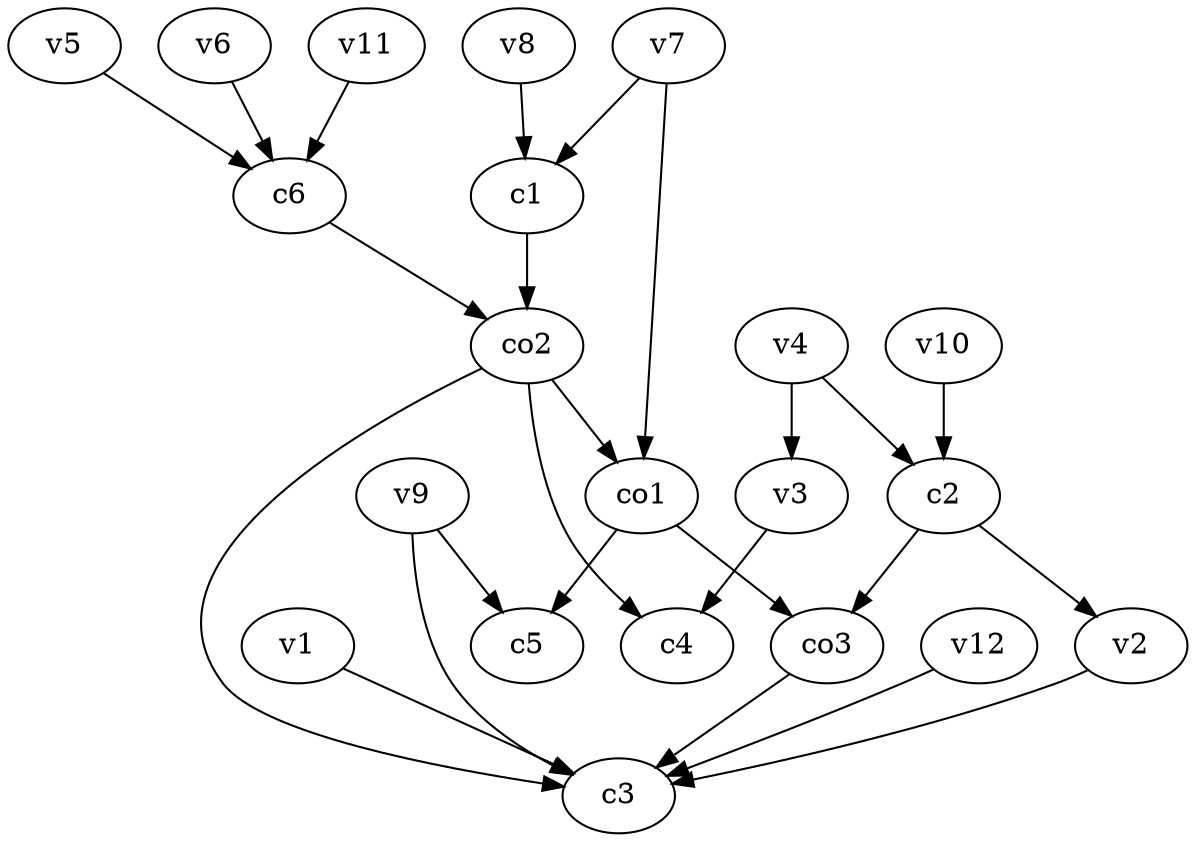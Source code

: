 strict digraph  {
c1;
c2;
c3;
c4;
c5;
c6;
v1;
v2;
v3;
v4;
v5;
v6;
v7;
v8;
v9;
v10;
v11;
v12;
co1;
co2;
co3;
c1 -> co2  [weight=1];
c2 -> co3  [weight=1];
c2 -> v2  [weight=1];
c6 -> co2  [weight=1];
v1 -> c3  [weight=1];
v2 -> c3  [weight=1];
v3 -> c4  [weight=1];
v4 -> c2  [weight=1];
v4 -> v3  [weight=1];
v5 -> c6  [weight=1];
v6 -> c6  [weight=1];
v7 -> c1  [weight=1];
v7 -> co1  [weight=1];
v8 -> c1  [weight=1];
v9 -> c3  [weight=1];
v9 -> c5  [weight=1];
v10 -> c2  [weight=1];
v11 -> c6  [weight=1];
v12 -> c3  [weight=1];
co1 -> c5  [weight=1];
co1 -> co3  [weight=1];
co2 -> c4  [weight=1];
co2 -> c3  [weight=1];
co2 -> co1  [weight=1];
co3 -> c3  [weight=1];
}
